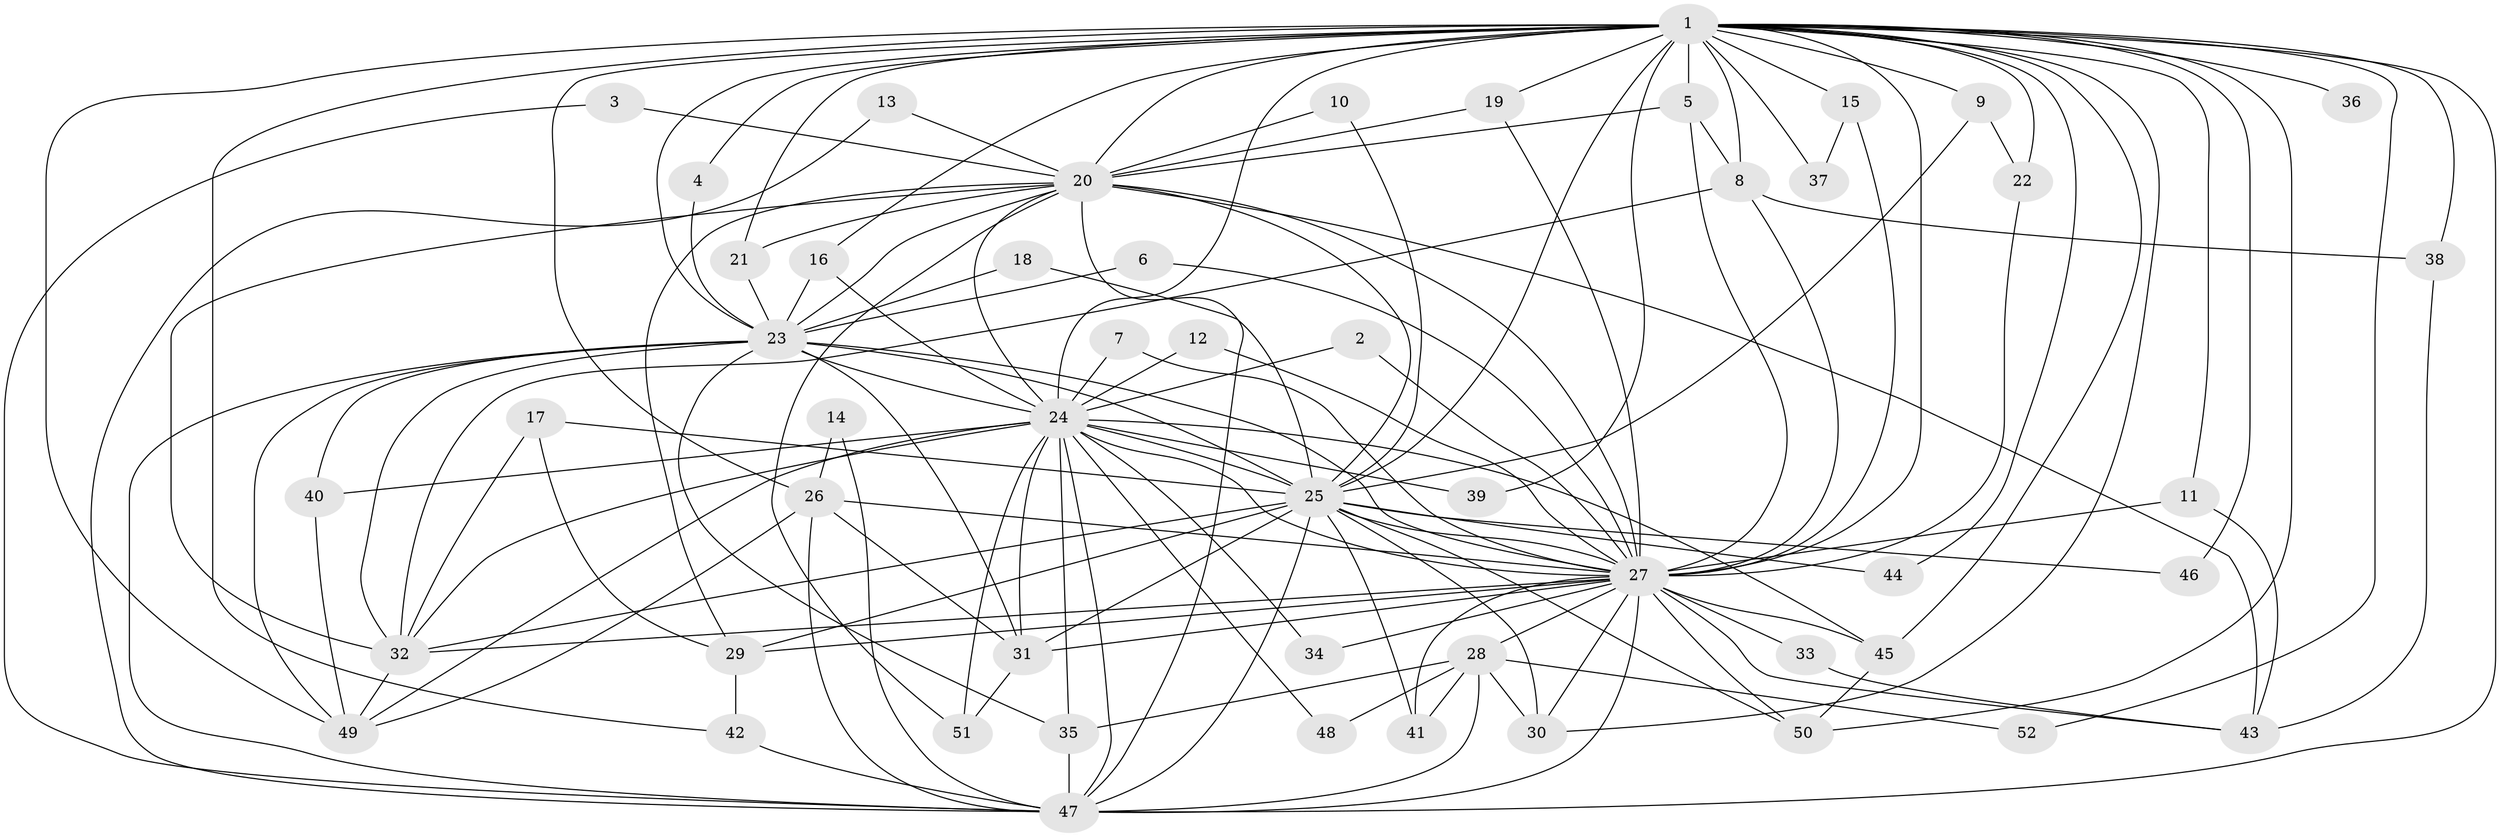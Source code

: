 // original degree distribution, {28: 0.009708737864077669, 20: 0.009708737864077669, 19: 0.038834951456310676, 22: 0.019417475728155338, 23: 0.009708737864077669, 15: 0.009708737864077669, 2: 0.5339805825242718, 4: 0.06796116504854369, 6: 0.02912621359223301, 3: 0.20388349514563106, 5: 0.05825242718446602, 7: 0.009708737864077669}
// Generated by graph-tools (version 1.1) at 2025/25/03/09/25 03:25:50]
// undirected, 52 vertices, 142 edges
graph export_dot {
graph [start="1"]
  node [color=gray90,style=filled];
  1;
  2;
  3;
  4;
  5;
  6;
  7;
  8;
  9;
  10;
  11;
  12;
  13;
  14;
  15;
  16;
  17;
  18;
  19;
  20;
  21;
  22;
  23;
  24;
  25;
  26;
  27;
  28;
  29;
  30;
  31;
  32;
  33;
  34;
  35;
  36;
  37;
  38;
  39;
  40;
  41;
  42;
  43;
  44;
  45;
  46;
  47;
  48;
  49;
  50;
  51;
  52;
  1 -- 4 [weight=1.0];
  1 -- 5 [weight=1.0];
  1 -- 8 [weight=1.0];
  1 -- 9 [weight=1.0];
  1 -- 11 [weight=1.0];
  1 -- 15 [weight=2.0];
  1 -- 16 [weight=1.0];
  1 -- 19 [weight=1.0];
  1 -- 20 [weight=2.0];
  1 -- 21 [weight=1.0];
  1 -- 22 [weight=1.0];
  1 -- 23 [weight=2.0];
  1 -- 24 [weight=6.0];
  1 -- 25 [weight=3.0];
  1 -- 26 [weight=2.0];
  1 -- 27 [weight=5.0];
  1 -- 30 [weight=1.0];
  1 -- 36 [weight=1.0];
  1 -- 37 [weight=1.0];
  1 -- 38 [weight=1.0];
  1 -- 39 [weight=1.0];
  1 -- 42 [weight=1.0];
  1 -- 44 [weight=1.0];
  1 -- 45 [weight=1.0];
  1 -- 46 [weight=1.0];
  1 -- 47 [weight=2.0];
  1 -- 49 [weight=1.0];
  1 -- 50 [weight=1.0];
  1 -- 52 [weight=1.0];
  2 -- 24 [weight=1.0];
  2 -- 27 [weight=1.0];
  3 -- 20 [weight=1.0];
  3 -- 47 [weight=1.0];
  4 -- 23 [weight=1.0];
  5 -- 8 [weight=1.0];
  5 -- 20 [weight=1.0];
  5 -- 27 [weight=1.0];
  6 -- 23 [weight=1.0];
  6 -- 27 [weight=1.0];
  7 -- 24 [weight=1.0];
  7 -- 27 [weight=1.0];
  8 -- 27 [weight=1.0];
  8 -- 32 [weight=1.0];
  8 -- 38 [weight=1.0];
  9 -- 22 [weight=1.0];
  9 -- 25 [weight=1.0];
  10 -- 20 [weight=1.0];
  10 -- 25 [weight=1.0];
  11 -- 27 [weight=1.0];
  11 -- 43 [weight=1.0];
  12 -- 24 [weight=1.0];
  12 -- 27 [weight=1.0];
  13 -- 20 [weight=1.0];
  13 -- 47 [weight=1.0];
  14 -- 26 [weight=1.0];
  14 -- 47 [weight=1.0];
  15 -- 27 [weight=1.0];
  15 -- 37 [weight=1.0];
  16 -- 23 [weight=1.0];
  16 -- 24 [weight=1.0];
  17 -- 25 [weight=1.0];
  17 -- 29 [weight=1.0];
  17 -- 32 [weight=1.0];
  18 -- 23 [weight=1.0];
  18 -- 25 [weight=1.0];
  19 -- 20 [weight=1.0];
  19 -- 27 [weight=1.0];
  20 -- 21 [weight=1.0];
  20 -- 23 [weight=1.0];
  20 -- 24 [weight=2.0];
  20 -- 25 [weight=1.0];
  20 -- 27 [weight=2.0];
  20 -- 29 [weight=1.0];
  20 -- 32 [weight=1.0];
  20 -- 43 [weight=1.0];
  20 -- 47 [weight=1.0];
  20 -- 51 [weight=1.0];
  21 -- 23 [weight=1.0];
  22 -- 27 [weight=1.0];
  23 -- 24 [weight=2.0];
  23 -- 25 [weight=1.0];
  23 -- 27 [weight=2.0];
  23 -- 31 [weight=1.0];
  23 -- 32 [weight=1.0];
  23 -- 35 [weight=1.0];
  23 -- 40 [weight=1.0];
  23 -- 47 [weight=1.0];
  23 -- 49 [weight=1.0];
  24 -- 25 [weight=3.0];
  24 -- 27 [weight=4.0];
  24 -- 31 [weight=1.0];
  24 -- 32 [weight=1.0];
  24 -- 34 [weight=1.0];
  24 -- 35 [weight=1.0];
  24 -- 39 [weight=1.0];
  24 -- 40 [weight=1.0];
  24 -- 45 [weight=1.0];
  24 -- 47 [weight=2.0];
  24 -- 48 [weight=1.0];
  24 -- 49 [weight=1.0];
  24 -- 51 [weight=1.0];
  25 -- 27 [weight=2.0];
  25 -- 29 [weight=1.0];
  25 -- 30 [weight=1.0];
  25 -- 31 [weight=2.0];
  25 -- 32 [weight=1.0];
  25 -- 41 [weight=1.0];
  25 -- 44 [weight=1.0];
  25 -- 46 [weight=1.0];
  25 -- 47 [weight=1.0];
  25 -- 50 [weight=1.0];
  26 -- 27 [weight=1.0];
  26 -- 31 [weight=1.0];
  26 -- 47 [weight=3.0];
  26 -- 49 [weight=1.0];
  27 -- 28 [weight=3.0];
  27 -- 29 [weight=2.0];
  27 -- 30 [weight=1.0];
  27 -- 31 [weight=1.0];
  27 -- 32 [weight=1.0];
  27 -- 33 [weight=1.0];
  27 -- 34 [weight=1.0];
  27 -- 41 [weight=1.0];
  27 -- 43 [weight=1.0];
  27 -- 45 [weight=1.0];
  27 -- 47 [weight=2.0];
  27 -- 50 [weight=1.0];
  28 -- 30 [weight=2.0];
  28 -- 35 [weight=1.0];
  28 -- 41 [weight=1.0];
  28 -- 47 [weight=1.0];
  28 -- 48 [weight=1.0];
  28 -- 52 [weight=1.0];
  29 -- 42 [weight=1.0];
  31 -- 51 [weight=1.0];
  32 -- 49 [weight=1.0];
  33 -- 43 [weight=1.0];
  35 -- 47 [weight=2.0];
  38 -- 43 [weight=1.0];
  40 -- 49 [weight=1.0];
  42 -- 47 [weight=2.0];
  45 -- 50 [weight=1.0];
}

